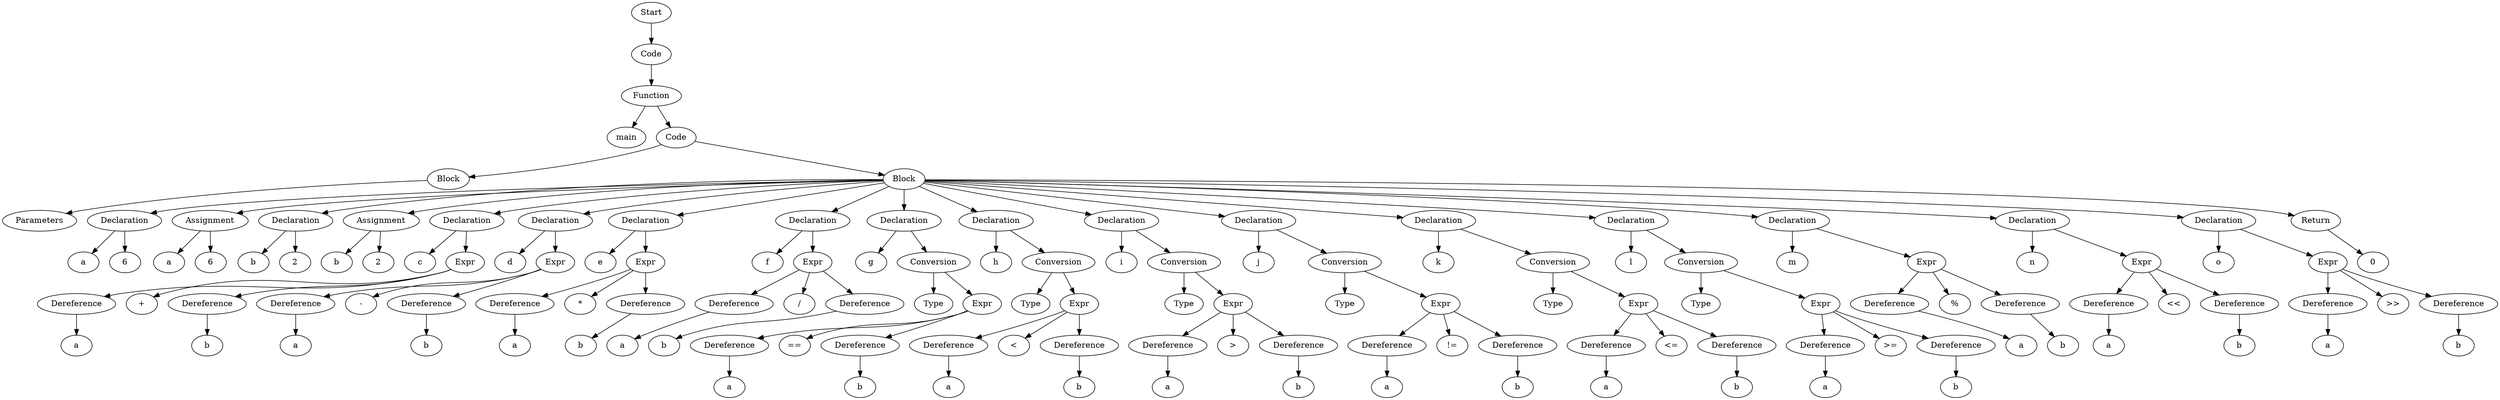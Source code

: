 digraph AST {
  "135951639393808" [label="Start"];
  "135951639393808" -> "135951639382432";
  "135951639382432" [label="Code"];
  "135951639382432" -> "135951639390496";
  "135951639390496" [label="Function"];
  "135951639390496" -> "135951639387472";
  "135951639390496" -> "135951639383056";
  "135951639387472" [label="main"];
  "135951639383056" [label="Code"];
  "135951639383056" -> "135951639387712";
  "135951639383056" -> "135951639384256";
  "135951639387712" [label="Block"];
  "135951639387712" -> "135951639382480";
  "135951639382480" [label="Parameters"];
  "135951639384256" [label="Block"];
  "135951639384256" -> "135951639380560";
  "135951639384256" -> "135951639383824";
  "135951639384256" -> "135951639422592";
  "135951639384256" -> "135951639420480";
  "135951639384256" -> "135951639347008";
  "135951639384256" -> "135951639346768";
  "135951639384256" -> "135951639339664";
  "135951639384256" -> "135951639338032";
  "135951639384256" -> "135951639335680";
  "135951639384256" -> "135951639331360";
  "135951639384256" -> "135951639232128";
  "135951639384256" -> "135951639222864";
  "135951639384256" -> "135951639224208";
  "135951639384256" -> "135951639219360";
  "135951639384256" -> "135951639216576";
  "135951639384256" -> "135951639150496";
  "135951639384256" -> "135951639142960";
  "135951639384256" -> "135951639143632";
  "135951639380560" [label="Declaration"];
  "135951639380560" -> "135951639394672";
  "135951639380560" -> "135951639383008";
  "135951639394672" [label="a"];
  "135951639383008" [label="6"];
  "135951639383824" [label="Assignment"];
  "135951639383824" -> "135951639419568";
  "135951639383824" -> "135951639423888";
  "135951639419568" [label="a"];
  "135951639423888" [label="6"];
  "135951639422592" [label="Declaration"];
  "135951639422592" -> "135951639421872";
  "135951639422592" -> "135951639423936";
  "135951639421872" [label="b"];
  "135951639423936" [label="2"];
  "135951639420480" [label="Assignment"];
  "135951639420480" -> "135951639423216";
  "135951639420480" -> "135951639345328";
  "135951639423216" [label="b"];
  "135951639345328" [label="2"];
  "135951639347008" [label="Declaration"];
  "135951639347008" -> "135951639346672";
  "135951639347008" -> "135951639343456";
  "135951639346672" [label="c"];
  "135951639343456" [label="Expr"];
  "135951639343456" -> "135951639420624";
  "135951639343456" -> "135951639346336";
  "135951639343456" -> "135951639423168";
  "135951639420624" [label="Dereference"];
  "135951639420624" -> "135951639344752";
  "135951639344752" [label="a"];
  "135951639346336" [label="+"];
  "135951639423168" [label="Dereference"];
  "135951639423168" -> "135951639340816";
  "135951639340816" [label="b"];
  "135951639346768" [label="Declaration"];
  "135951639346768" -> "135951639343744";
  "135951639346768" -> "135951639341680";
  "135951639343744" [label="d"];
  "135951639341680" [label="Expr"];
  "135951639341680" -> "135951639419520";
  "135951639341680" -> "135951639342640";
  "135951639341680" -> "135951639420528";
  "135951639419520" [label="Dereference"];
  "135951639419520" -> "135951639347056";
  "135951639347056" [label="a"];
  "135951639342640" [label="-"];
  "135951639420528" [label="Dereference"];
  "135951639420528" -> "135951639340288";
  "135951639340288" [label="b"];
  "135951639339664" [label="Declaration"];
  "135951639339664" -> "135951639338416";
  "135951639339664" -> "135951639339232";
  "135951639338416" [label="e"];
  "135951639339232" [label="Expr"];
  "135951639339232" -> "135951639422976";
  "135951639339232" -> "135951639335392";
  "135951639339232" -> "135951639232272";
  "135951639422976" [label="Dereference"];
  "135951639422976" -> "135951639334432";
  "135951639334432" [label="a"];
  "135951639335392" [label="*"];
  "135951639232272" [label="Dereference"];
  "135951639232272" -> "135951639332512";
  "135951639332512" [label="b"];
  "135951639338032" [label="Declaration"];
  "135951639338032" -> "135951639337504";
  "135951639338032" -> "135951639337456";
  "135951639337504" [label="f"];
  "135951639337456" [label="Expr"];
  "135951639337456" -> "135951639228528";
  "135951639337456" -> "135951639337168";
  "135951639337456" -> "135951639220560";
  "135951639228528" [label="Dereference"];
  "135951639228528" -> "135951639337312";
  "135951639337312" [label="a"];
  "135951639337168" [label="/"];
  "135951639220560" [label="Dereference"];
  "135951639220560" -> "135951639336352";
  "135951639336352" [label="b"];
  "135951639335680" [label="Declaration"];
  "135951639335680" -> "135951639333808";
  "135951639335680" -> "135951639333328";
  "135951639333808" [label="g"];
  "135951639333328" [label="Conversion"];
  "135951639333328" -> "135951639332608";
  "135951639333328" -> "135951639332704";
  "135951639332608" [label="Type"];
  "135951639332704" [label="Expr"];
  "135951639332704" -> "135951639220416";
  "135951639332704" -> "135951639334576";
  "135951639332704" -> "135951639217872";
  "135951639220416" [label="Dereference"];
  "135951639220416" -> "135951639332224";
  "135951639332224" [label="a"];
  "135951639334576" [label="=="];
  "135951639217872" [label="Dereference"];
  "135951639217872" -> "135951639333040";
  "135951639333040" [label="b"];
  "135951639331360" [label="Declaration"];
  "135951639331360" -> "135951639332992";
  "135951639331360" -> "135951639345712";
  "135951639332992" [label="h"];
  "135951639345712" [label="Conversion"];
  "135951639345712" -> "135951639345136";
  "135951639345712" -> "135951639333376";
  "135951639345136" [label="Type"];
  "135951639333376" [label="Expr"];
  "135951639333376" -> "135951639393568";
  "135951639333376" -> "135951639230496";
  "135951639333376" -> "135951639387184";
  "135951639393568" [label="Dereference"];
  "135951639393568" -> "135951639230448";
  "135951639230448" [label="a"];
  "135951639230496" [label="<"];
  "135951639387184" [label="Dereference"];
  "135951639387184" -> "135951639231168";
  "135951639231168" [label="b"];
  "135951639232128" [label="Declaration"];
  "135951639232128" -> "135951639225264";
  "135951639232128" -> "135951639339472";
  "135951639225264" [label="i"];
  "135951639339472" [label="Conversion"];
  "135951639339472" -> "135951639340192";
  "135951639339472" -> "135951639224160";
  "135951639340192" [label="Type"];
  "135951639224160" [label="Expr"];
  "135951639224160" -> "135951639390976";
  "135951639224160" -> "135951639225168";
  "135951639224160" -> "135951639381904";
  "135951639390976" [label="Dereference"];
  "135951639390976" -> "135951639225504";
  "135951639225504" [label="a"];
  "135951639225168" [label=">"];
  "135951639381904" [label="Dereference"];
  "135951639381904" -> "135951639221184";
  "135951639221184" [label="b"];
  "135951639222864" [label="Declaration"];
  "135951639222864" -> "135951639219984";
  "135951639222864" -> "135951639345952";
  "135951639219984" [label="j"];
  "135951639345952" [label="Conversion"];
  "135951639345952" -> "135951639339904";
  "135951639345952" -> "135951639226800";
  "135951639339904" [label="Type"];
  "135951639226800" [label="Expr"];
  "135951639226800" -> "135951639389296";
  "135951639226800" -> "135951639223344";
  "135951639226800" -> "135951639385408";
  "135951639389296" [label="Dereference"];
  "135951639389296" -> "135951639221808";
  "135951639221808" [label="a"];
  "135951639223344" [label="!="];
  "135951639385408" [label="Dereference"];
  "135951639385408" -> "135951639222288";
  "135951639222288" [label="b"];
  "135951639224208" [label="Declaration"];
  "135951639224208" -> "135951639224352";
  "135951639224208" -> "135951639333904";
  "135951639224352" [label="k"];
  "135951639333904" [label="Conversion"];
  "135951639333904" -> "135951639334720";
  "135951639333904" -> "135951639222912";
  "135951639334720" [label="Type"];
  "135951639222912" [label="Expr"];
  "135951639222912" -> "135951639389200";
  "135951639222912" -> "135951639231456";
  "135951639222912" -> "135951639381616";
  "135951639389200" [label="Dereference"];
  "135951639389200" -> "135951639231216";
  "135951639231216" [label="a"];
  "135951639231456" [label="<="];
  "135951639381616" [label="Dereference"];
  "135951639381616" -> "135951639226176";
  "135951639226176" [label="b"];
  "135951639219360" [label="Declaration"];
  "135951639219360" -> "135951639229056";
  "135951639219360" -> "135951639330976";
  "135951639229056" [label="l"];
  "135951639330976" [label="Conversion"];
  "135951639330976" -> "135951639334144";
  "135951639330976" -> "135951639218736";
  "135951639334144" [label="Type"];
  "135951639218736" [label="Expr"];
  "135951639218736" -> "135951639392992";
  "135951639218736" -> "135951639219696";
  "135951639218736" -> "135951639387136";
  "135951639392992" [label="Dereference"];
  "135951639392992" -> "135951639220032";
  "135951639220032" [label="a"];
  "135951639219696" [label=">="];
  "135951639387136" [label="Dereference"];
  "135951639387136" -> "135951639219504";
  "135951639219504" [label="b"];
  "135951639216576" [label="Declaration"];
  "135951639216576" -> "135951639218400";
  "135951639216576" -> "135951639218304";
  "135951639218400" [label="m"];
  "135951639218304" [label="Expr"];
  "135951639218304" -> "135951639391552";
  "135951639218304" -> "135951639216816";
  "135951639218304" -> "135951639388336";
  "135951639391552" [label="Dereference"];
  "135951639391552" -> "135951639218016";
  "135951639218016" [label="a"];
  "135951639216816" [label="%"];
  "135951639388336" [label="Dereference"];
  "135951639388336" -> "135951639216288";
  "135951639216288" [label="b"];
  "135951639150496" [label="Declaration"];
  "135951639150496" -> "135951639145600";
  "135951639150496" -> "135951639146464";
  "135951639145600" [label="n"];
  "135951639146464" [label="Expr"];
  "135951639146464" -> "135951639396160";
  "135951639146464" -> "135951639145552";
  "135951639146464" -> "135951639383680";
  "135951639396160" [label="Dereference"];
  "135951639396160" -> "135951639145360";
  "135951639145360" [label="a"];
  "135951639145552" [label="<<"];
  "135951639383680" [label="Dereference"];
  "135951639383680" -> "135951639145984";
  "135951639145984" [label="b"];
  "135951639142960" [label="Declaration"];
  "135951639142960" -> "135951639144448";
  "135951639142960" -> "135951639145888";
  "135951639144448" [label="o"];
  "135951639145888" [label="Expr"];
  "135951639145888" -> "135951639385360";
  "135951639145888" -> "135951639142528";
  "135951639145888" -> "135951639391312";
  "135951639385360" [label="Dereference"];
  "135951639385360" -> "135951639142576";
  "135951639142576" [label="a"];
  "135951639142528" [label=">>"];
  "135951639391312" [label="Dereference"];
  "135951639391312" -> "135951639143968";
  "135951639143968" [label="b"];
  "135951639143632" [label="Return"];
  "135951639143632" -> "135951639139216";
  "135951639139216" [label="0"];
}
